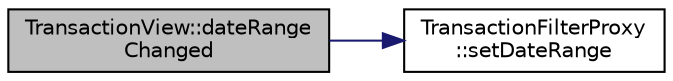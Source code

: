 digraph "TransactionView::dateRangeChanged"
{
  edge [fontname="Helvetica",fontsize="10",labelfontname="Helvetica",labelfontsize="10"];
  node [fontname="Helvetica",fontsize="10",shape=record];
  rankdir="LR";
  Node588 [label="TransactionView::dateRange\lChanged",height=0.2,width=0.4,color="black", fillcolor="grey75", style="filled", fontcolor="black"];
  Node588 -> Node589 [color="midnightblue",fontsize="10",style="solid",fontname="Helvetica"];
  Node589 [label="TransactionFilterProxy\l::setDateRange",height=0.2,width=0.4,color="black", fillcolor="white", style="filled",URL="$d2/ddd/class_transaction_filter_proxy.html#ad57cc552db9ce70bb4e8e1c12909992d"];
}
